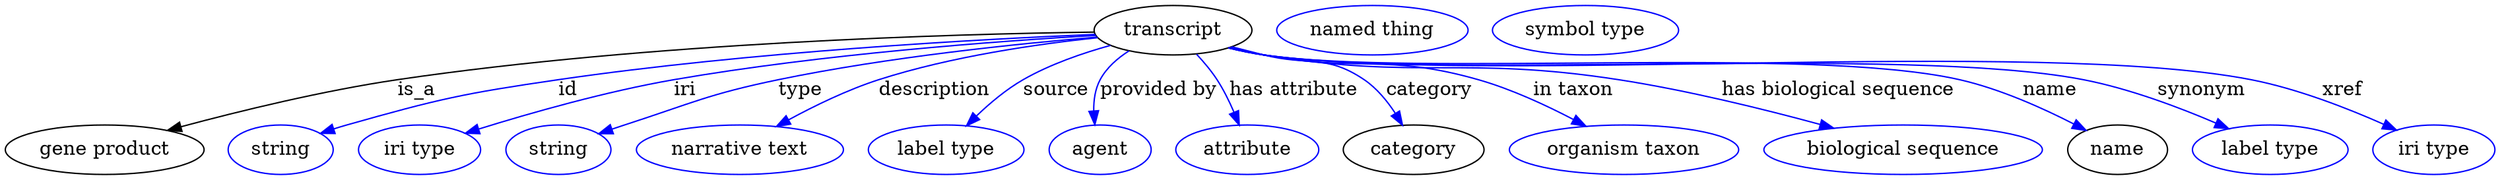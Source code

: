 digraph {
	graph [bb="0,0,1486.9,123"];
	node [label="\N"];
	transcript	 [height=0.5,
		label=transcript,
		pos="694.54,105",
		width=1.2277];
	"gene product"	 [height=0.5,
		pos="56.545,18",
		width=1.5707];
	transcript -> "gene product"	 [label=is_a,
		lp="243.54,61.5",
		pos="e,94.46,31.431 650.38,102.71 550.94,97.375 311.99,83.45 232.54,69 188.2,60.935 139.03,46.176 103.96,34.603"];
	id	 [color=blue,
		height=0.5,
		label=string,
		pos="161.54,18",
		width=0.84854];
	transcript -> id	 [color=blue,
		label=id,
		lp="335.04,61.5",
		pos="e,185.39,29.527 650.42,102.85 581.5,98.987 444.29,89.324 329.54,69 271.7,58.753 256.98,55.458 201.54,36 199.3,35.213 197.01,34.35 \
194.72,33.441",
		style=solid];
	iri	 [color=blue,
		height=0.5,
		label="iri type",
		pos="246.54,18",
		width=1.011];
	transcript -> iri	 [color=blue,
		label=iri,
		lp="407.04,61.5",
		pos="e,274.49,29.612 650.82,102.01 593.05,97.52 488.35,87.522 400.54,69 351.02,58.552 339.31,52.748 291.54,36 289.03,35.117 286.44,34.176 \
283.84,33.206",
		style=solid];
	type	 [color=blue,
		height=0.5,
		label=string,
		pos="331.54,18",
		width=0.84854];
	transcript -> type	 [color=blue,
		label=type,
		lp="479.54,61.5",
		pos="e,355.3,29.442 651.43,100.38 605.45,94.947 530.68,84.625 467.54,69 423.34,58.061 412.83,52.898 370.54,36 368.68,35.253 366.77,34.463 \
364.85,33.648",
		style=solid];
	description	 [color=blue,
		height=0.5,
		label="narrative text",
		pos="437.54,18",
		width=1.6068];
	transcript -> description	 [color=blue,
		label=description,
		lp="556.04,61.5",
		pos="e,461.17,34.453 652.16,99.755 617.33,94.558 567.12,85.008 525.54,69 506.08,61.505 485.84,50.068 469.69,39.923",
		style=solid];
	source	 [color=blue,
		height=0.5,
		label="label type",
		pos="558.54,18",
		width=1.2638];
	transcript -> source	 [color=blue,
		label=source,
		lp="626.54,61.5",
		pos="e,572.42,35.355 659.46,93.931 643.2,87.917 624.08,79.537 608.54,69 597.91,61.788 587.69,52.056 579.29,43.027",
		style=solid];
	"provided by"	 [color=blue,
		height=0.5,
		label=agent,
		pos="651.54,18",
		width=0.83048];
	transcript -> "provided by"	 [color=blue,
		label="provided by",
		lp="684.54,61.5",
		pos="e,647.89,36.278 669.33,89.959 662.24,84.349 655.42,77.292 651.54,69 648.3,62.05 647.25,53.965 647.28,46.307",
		style=solid];
	"has attribute"	 [color=blue,
		height=0.5,
		label=attribute,
		pos="739.54,18",
		width=1.1193];
	transcript -> "has attribute"	 [color=blue,
		label="has attribute",
		lp="758.04,61.5",
		pos="e,732.69,35.795 706.59,87.395 710.31,81.648 714.28,75.158 717.54,69 721.55,61.454 725.42,53.023 728.76,45.223",
		style=solid];
	category	 [height=0.5,
		pos="838.54,18",
		width=1.1374];
	transcript -> category	 [color=blue,
		label=category,
		lp="836.04,61.5",
		pos="e,827.24,35.683 728.47,93.382 756.65,83.655 792.6,71.042 795.54,69 805.31,62.229 814.15,52.694 821.25,43.698",
		style=solid];
	"in taxon"	 [color=blue,
		height=0.5,
		label="organism taxon",
		pos="963.54,18",
		width=1.8234];
	transcript -> "in taxon"	 [color=blue,
		label="in taxon",
		lp="921.04,61.5",
		pos="e,936.96,34.51 727.36,92.869 733.98,90.702 740.94,88.621 747.54,87 798.21,74.564 813.9,85.054 863.54,69 886.01,61.734 909.62,49.92 \
928.25,39.492",
		style=solid];
	"has biological sequence"	 [color=blue,
		height=0.5,
		label="biological sequence",
		pos="1127.5,18",
		width=2.2387];
	transcript -> "has biological sequence"	 [color=blue,
		label="has biological sequence",
		lp="1073.5,61.5",
		pos="e,1083,33.14 727,92.624 733.71,90.449 740.8,88.429 747.54,87 834.86,68.519 859.79,85.235 947.54,69 990.46,61.061 1037.9,47.406 1073.3,\
36.222",
		style=solid];
	name	 [height=0.5,
		pos="1256.5,18",
		width=0.84854];
	transcript -> name	 [color=blue,
		label=name,
		lp="1201,61.5",
		pos="e,1234.7,30.8 726.67,92.481 733.47,90.288 740.67,88.297 747.54,87 920.24,54.42 971.44,109.07 1142.5,69 1172.1,62.079 1203.4,47.475 \
1225.7,35.662",
		style=solid];
	synonym	 [color=blue,
		height=0.5,
		label="label type",
		pos="1350.5,18",
		width=1.2638];
	transcript -> synonym	 [color=blue,
		label=synonym,
		lp="1294,61.5",
		pos="e,1322.5,32.201 726.66,92.441 733.46,90.251 740.66,88.271 747.54,87 954.42,48.774 1014.6,112.02 1220.5,69 1253,62.23 1287.8,48.171 \
1313.2,36.526",
		style=solid];
	xref	 [color=blue,
		height=0.5,
		label="iri type",
		pos="1450.5,18",
		width=1.011];
	transcript -> xref	 [color=blue,
		label=xref,
		lp="1381.5,61.5",
		pos="e,1425.1,31.315 726.37,92.496 733.26,90.273 740.56,88.265 747.54,87 873.55,64.159 1198.2,95.264 1323.5,69 1356.1,62.173 1391.1,47.544 \
1416.1,35.697",
		style=solid];
	"named thing_category"	 [color=blue,
		height=0.5,
		label="named thing",
		pos="811.54,105",
		width=1.5346];
	"macromolecular machine_name"	 [color=blue,
		height=0.5,
		label="symbol type",
		pos="939.54,105",
		width=1.5165];
}
